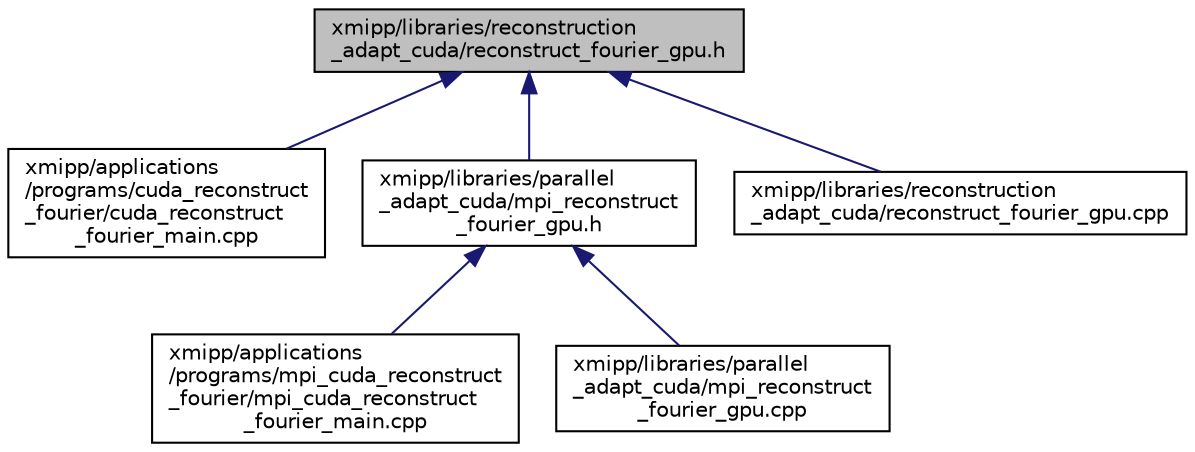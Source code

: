 digraph "xmipp/libraries/reconstruction_adapt_cuda/reconstruct_fourier_gpu.h"
{
  edge [fontname="Helvetica",fontsize="10",labelfontname="Helvetica",labelfontsize="10"];
  node [fontname="Helvetica",fontsize="10",shape=record];
  Node93 [label="xmipp/libraries/reconstruction\l_adapt_cuda/reconstruct_fourier_gpu.h",height=0.2,width=0.4,color="black", fillcolor="grey75", style="filled", fontcolor="black"];
  Node93 -> Node94 [dir="back",color="midnightblue",fontsize="10",style="solid",fontname="Helvetica"];
  Node94 [label="xmipp/applications\l/programs/cuda_reconstruct\l_fourier/cuda_reconstruct\l_fourier_main.cpp",height=0.2,width=0.4,color="black", fillcolor="white", style="filled",URL="$cuda__reconstruct__fourier__main_8cpp.html"];
  Node93 -> Node95 [dir="back",color="midnightblue",fontsize="10",style="solid",fontname="Helvetica"];
  Node95 [label="xmipp/libraries/parallel\l_adapt_cuda/mpi_reconstruct\l_fourier_gpu.h",height=0.2,width=0.4,color="black", fillcolor="white", style="filled",URL="$mpi__reconstruct__fourier__gpu_8h.html"];
  Node95 -> Node96 [dir="back",color="midnightblue",fontsize="10",style="solid",fontname="Helvetica"];
  Node96 [label="xmipp/applications\l/programs/mpi_cuda_reconstruct\l_fourier/mpi_cuda_reconstruct\l_fourier_main.cpp",height=0.2,width=0.4,color="black", fillcolor="white", style="filled",URL="$mpi__cuda__reconstruct__fourier__main_8cpp.html"];
  Node95 -> Node97 [dir="back",color="midnightblue",fontsize="10",style="solid",fontname="Helvetica"];
  Node97 [label="xmipp/libraries/parallel\l_adapt_cuda/mpi_reconstruct\l_fourier_gpu.cpp",height=0.2,width=0.4,color="black", fillcolor="white", style="filled",URL="$mpi__reconstruct__fourier__gpu_8cpp.html"];
  Node93 -> Node98 [dir="back",color="midnightblue",fontsize="10",style="solid",fontname="Helvetica"];
  Node98 [label="xmipp/libraries/reconstruction\l_adapt_cuda/reconstruct_fourier_gpu.cpp",height=0.2,width=0.4,color="black", fillcolor="white", style="filled",URL="$reconstruct__fourier__gpu_8cpp.html"];
}
